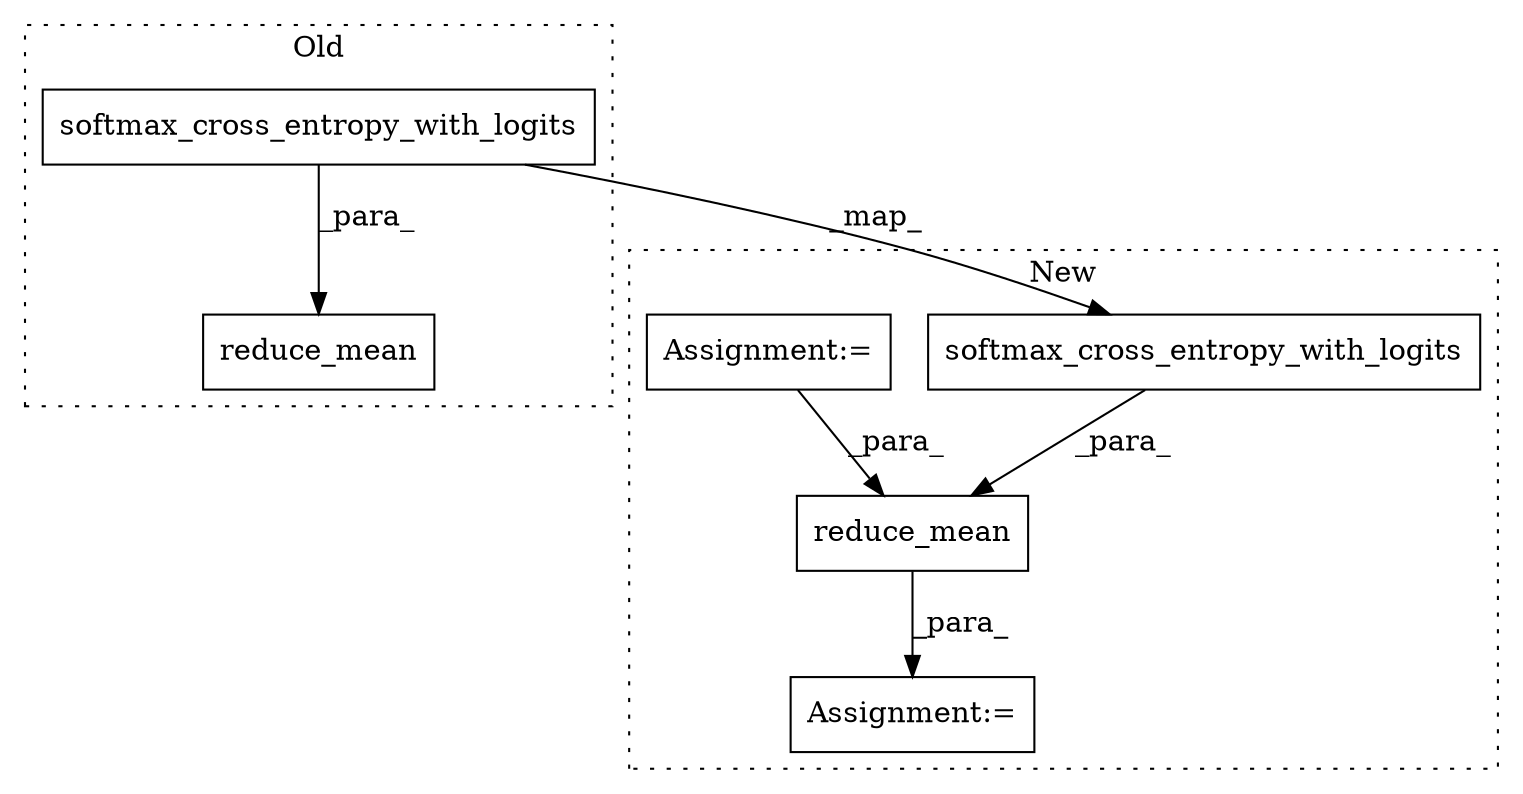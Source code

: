 digraph G {
subgraph cluster0 {
1 [label="softmax_cross_entropy_with_logits" a="32" s="15266,15386" l="34,1" shape="box"];
4 [label="reduce_mean" a="32" s="15240,15387" l="12,1" shape="box"];
label = "Old";
style="dotted";
}
subgraph cluster1 {
2 [label="softmax_cross_entropy_with_logits" a="32" s="15398,15518" l="34,1" shape="box"];
3 [label="reduce_mean" a="32" s="15544,15574" l="12,1" shape="box"];
5 [label="Assignment:=" a="7" s="15532" l="1" shape="box"];
6 [label="Assignment:=" a="7" s="15309" l="1" shape="box"];
label = "New";
style="dotted";
}
1 -> 2 [label="_map_"];
1 -> 4 [label="_para_"];
2 -> 3 [label="_para_"];
3 -> 5 [label="_para_"];
6 -> 3 [label="_para_"];
}